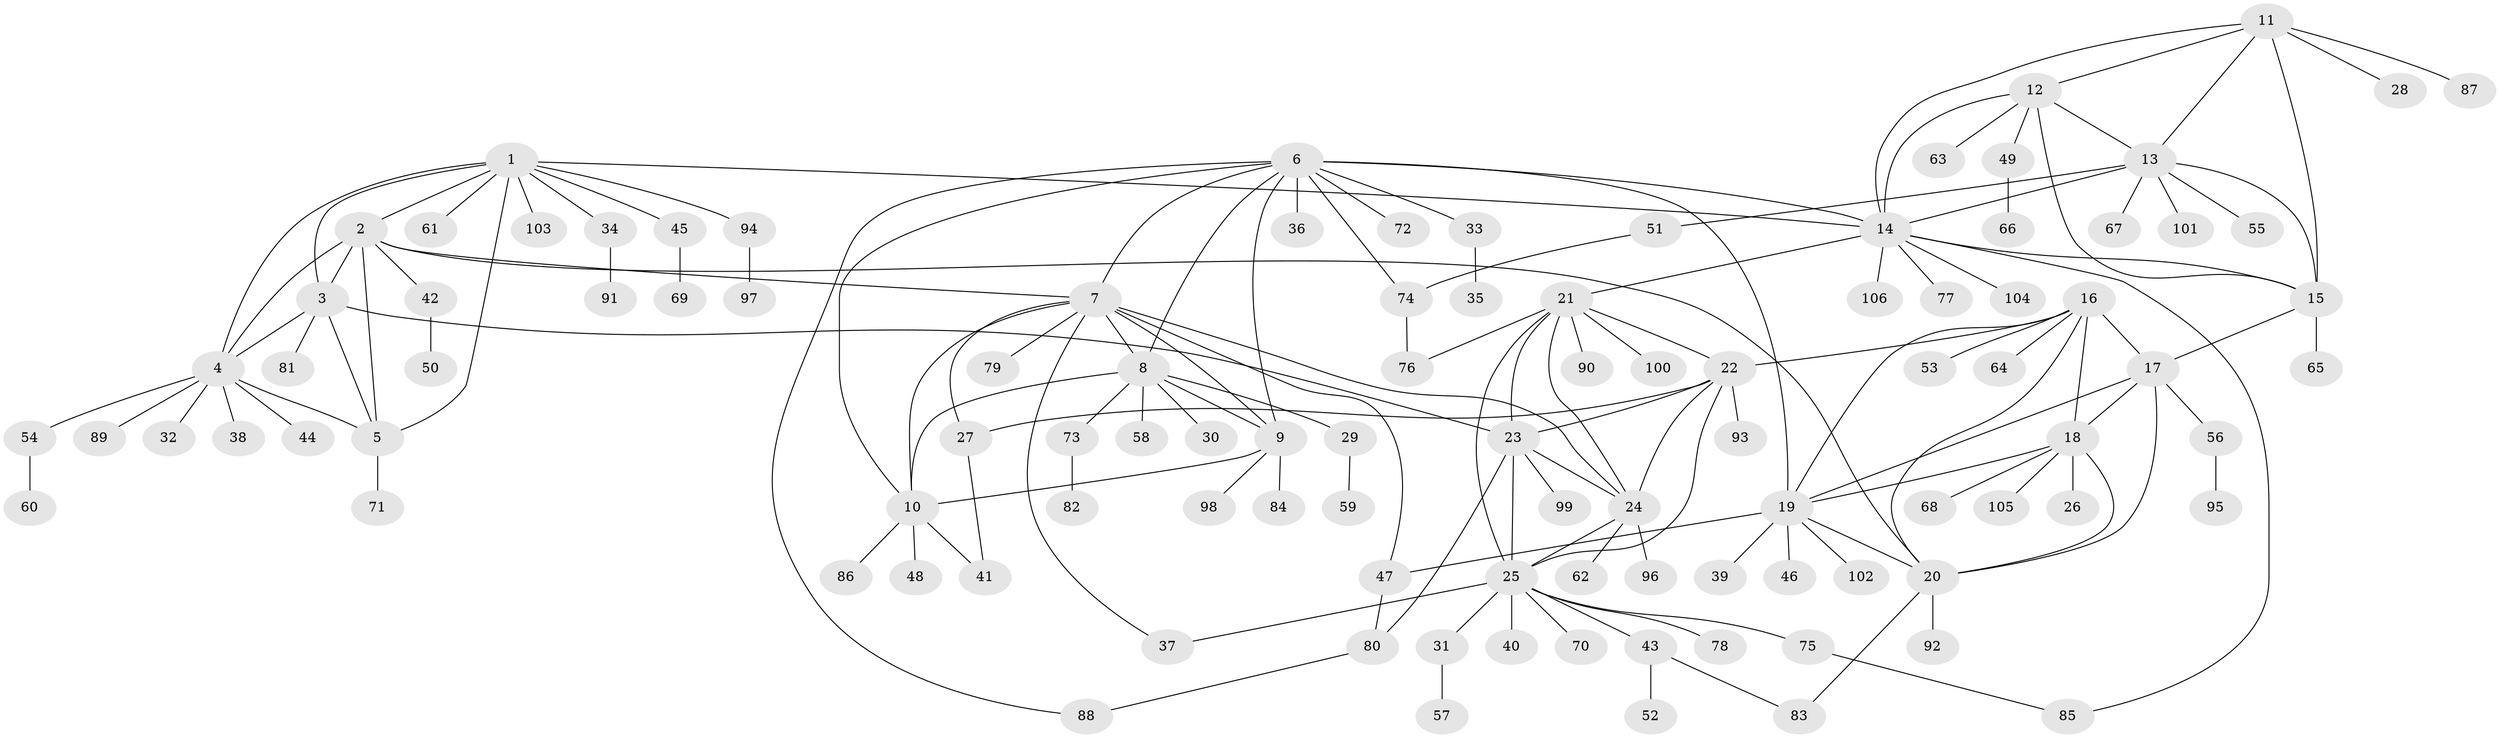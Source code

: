 // coarse degree distribution, {2: 0.06451612903225806, 9: 0.03225806451612903, 7: 0.03225806451612903, 8: 0.03225806451612903, 5: 0.0967741935483871, 11: 0.06451612903225806, 3: 0.0967741935483871, 1: 0.5806451612903226}
// Generated by graph-tools (version 1.1) at 2025/19/03/04/25 18:19:42]
// undirected, 106 vertices, 151 edges
graph export_dot {
graph [start="1"]
  node [color=gray90,style=filled];
  1;
  2;
  3;
  4;
  5;
  6;
  7;
  8;
  9;
  10;
  11;
  12;
  13;
  14;
  15;
  16;
  17;
  18;
  19;
  20;
  21;
  22;
  23;
  24;
  25;
  26;
  27;
  28;
  29;
  30;
  31;
  32;
  33;
  34;
  35;
  36;
  37;
  38;
  39;
  40;
  41;
  42;
  43;
  44;
  45;
  46;
  47;
  48;
  49;
  50;
  51;
  52;
  53;
  54;
  55;
  56;
  57;
  58;
  59;
  60;
  61;
  62;
  63;
  64;
  65;
  66;
  67;
  68;
  69;
  70;
  71;
  72;
  73;
  74;
  75;
  76;
  77;
  78;
  79;
  80;
  81;
  82;
  83;
  84;
  85;
  86;
  87;
  88;
  89;
  90;
  91;
  92;
  93;
  94;
  95;
  96;
  97;
  98;
  99;
  100;
  101;
  102;
  103;
  104;
  105;
  106;
  1 -- 2;
  1 -- 3;
  1 -- 4;
  1 -- 5;
  1 -- 14;
  1 -- 34;
  1 -- 45;
  1 -- 61;
  1 -- 94;
  1 -- 103;
  2 -- 3;
  2 -- 4;
  2 -- 5;
  2 -- 7;
  2 -- 20;
  2 -- 42;
  3 -- 4;
  3 -- 5;
  3 -- 23;
  3 -- 81;
  4 -- 5;
  4 -- 32;
  4 -- 38;
  4 -- 44;
  4 -- 54;
  4 -- 89;
  5 -- 71;
  6 -- 7;
  6 -- 8;
  6 -- 9;
  6 -- 10;
  6 -- 14;
  6 -- 19;
  6 -- 33;
  6 -- 36;
  6 -- 72;
  6 -- 74;
  6 -- 88;
  7 -- 8;
  7 -- 9;
  7 -- 10;
  7 -- 24;
  7 -- 27;
  7 -- 37;
  7 -- 47;
  7 -- 79;
  8 -- 9;
  8 -- 10;
  8 -- 29;
  8 -- 30;
  8 -- 58;
  8 -- 73;
  9 -- 10;
  9 -- 84;
  9 -- 98;
  10 -- 41;
  10 -- 48;
  10 -- 86;
  11 -- 12;
  11 -- 13;
  11 -- 14;
  11 -- 15;
  11 -- 28;
  11 -- 87;
  12 -- 13;
  12 -- 14;
  12 -- 15;
  12 -- 49;
  12 -- 63;
  13 -- 14;
  13 -- 15;
  13 -- 51;
  13 -- 55;
  13 -- 67;
  13 -- 101;
  14 -- 15;
  14 -- 21;
  14 -- 77;
  14 -- 85;
  14 -- 104;
  14 -- 106;
  15 -- 17;
  15 -- 65;
  16 -- 17;
  16 -- 18;
  16 -- 19;
  16 -- 20;
  16 -- 22;
  16 -- 53;
  16 -- 64;
  17 -- 18;
  17 -- 19;
  17 -- 20;
  17 -- 56;
  18 -- 19;
  18 -- 20;
  18 -- 26;
  18 -- 68;
  18 -- 105;
  19 -- 20;
  19 -- 39;
  19 -- 46;
  19 -- 47;
  19 -- 102;
  20 -- 83;
  20 -- 92;
  21 -- 22;
  21 -- 23;
  21 -- 24;
  21 -- 25;
  21 -- 76;
  21 -- 90;
  21 -- 100;
  22 -- 23;
  22 -- 24;
  22 -- 25;
  22 -- 27;
  22 -- 93;
  23 -- 24;
  23 -- 25;
  23 -- 80;
  23 -- 99;
  24 -- 25;
  24 -- 62;
  24 -- 96;
  25 -- 31;
  25 -- 37;
  25 -- 40;
  25 -- 43;
  25 -- 70;
  25 -- 75;
  25 -- 78;
  27 -- 41;
  29 -- 59;
  31 -- 57;
  33 -- 35;
  34 -- 91;
  42 -- 50;
  43 -- 52;
  43 -- 83;
  45 -- 69;
  47 -- 80;
  49 -- 66;
  51 -- 74;
  54 -- 60;
  56 -- 95;
  73 -- 82;
  74 -- 76;
  75 -- 85;
  80 -- 88;
  94 -- 97;
}
